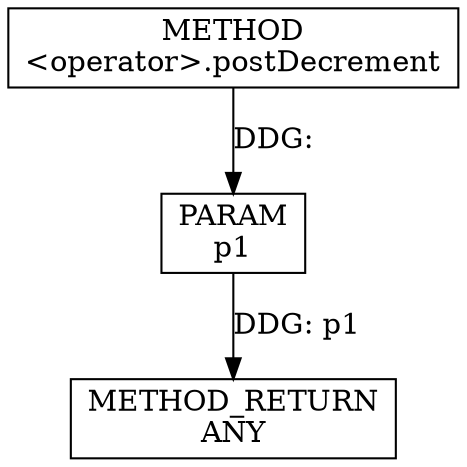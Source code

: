 digraph "&lt;operator&gt;.postDecrement" {  
node [shape="rect"];  
"111669149719" [label = <METHOD<BR/>&lt;operator&gt;.postDecrement> ]
"128849018903" [label = <METHOD_RETURN<BR/>ANY> ]
"115964117024" [label = <PARAM<BR/>p1> ]
  "115964117024" -> "128849018903"  [ label = "DDG: p1"] 
  "111669149719" -> "115964117024"  [ label = "DDG: "] 
}
